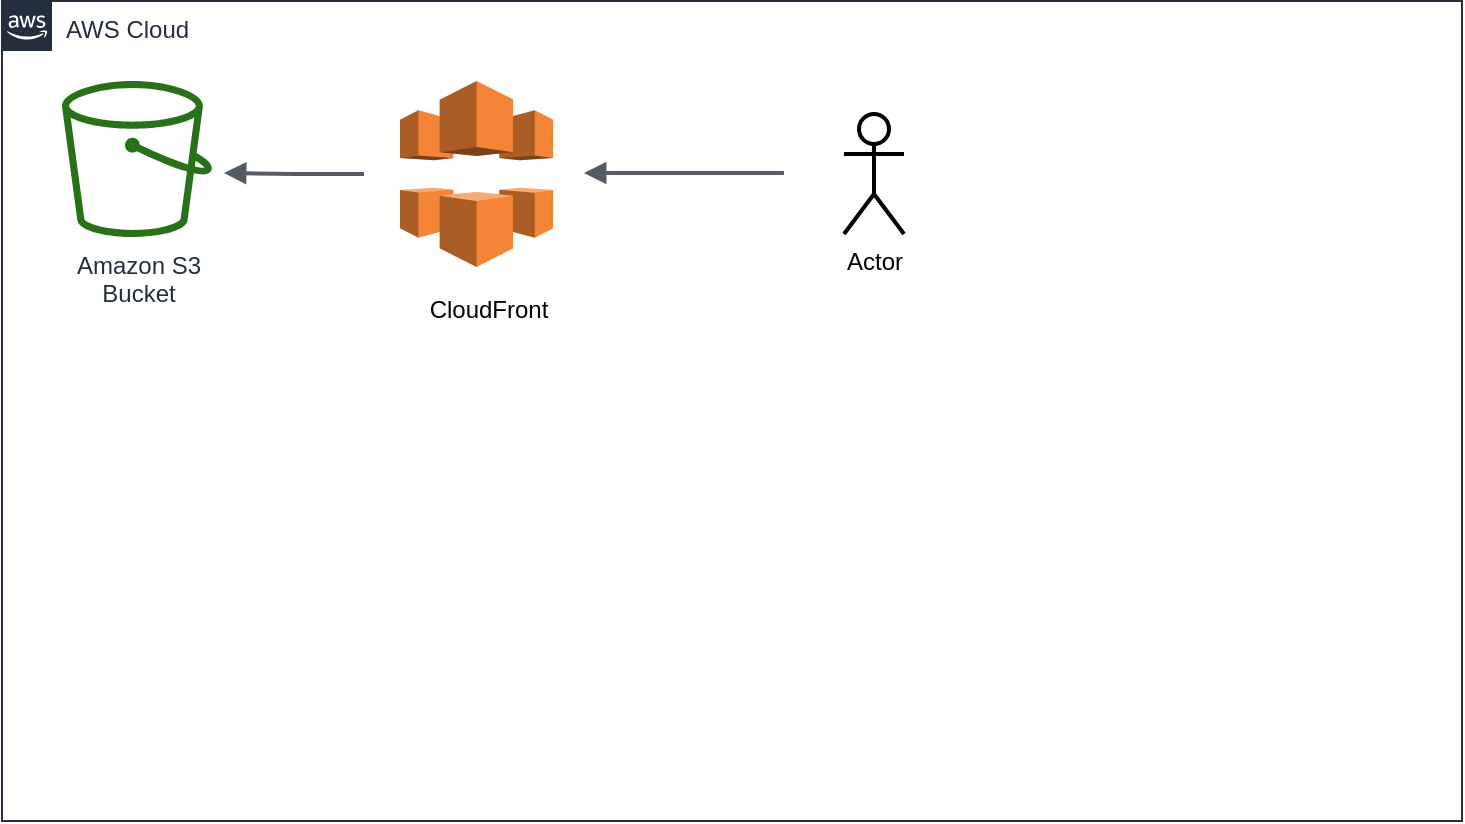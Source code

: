 <mxfile version="26.1.3">
  <diagram id="Ht1M8jgEwFfnCIfOTk4-" name="Page-1">
    <mxGraphModel dx="1378" dy="1574" grid="1" gridSize="10" guides="1" tooltips="1" connect="1" arrows="1" fold="1" page="1" pageScale="1" pageWidth="1169" pageHeight="827" math="0" shadow="0">
      <root>
        <mxCell id="0" />
        <mxCell id="1" parent="0" />
        <mxCell id="UEzPUAAOIrF-is8g5C7q-175" value="AWS Cloud" style="points=[[0,0],[0.25,0],[0.5,0],[0.75,0],[1,0],[1,0.25],[1,0.5],[1,0.75],[1,1],[0.75,1],[0.5,1],[0.25,1],[0,1],[0,0.75],[0,0.5],[0,0.25]];outlineConnect=0;gradientColor=none;html=1;whiteSpace=wrap;fontSize=12;fontStyle=0;shape=mxgraph.aws4.group;grIcon=mxgraph.aws4.group_aws_cloud_alt;strokeColor=#232F3E;fillColor=none;verticalAlign=top;align=left;spacingLeft=30;fontColor=#232F3E;dashed=0;labelBackgroundColor=#ffffff;container=1;pointerEvents=0;collapsible=0;recursiveResize=0;" parent="1" vertex="1">
          <mxGeometry x="219" y="-789.5" width="730" height="410" as="geometry" />
        </mxCell>
        <mxCell id="UpLP2Rx9WBwiuUU3cN9N-1" value="" style="outlineConnect=0;dashed=0;verticalLabelPosition=bottom;verticalAlign=top;align=center;html=1;shape=mxgraph.aws3.cloudfront;fillColor=#F58536;gradientColor=none;" vertex="1" parent="UEzPUAAOIrF-is8g5C7q-175">
          <mxGeometry x="199" y="40" width="76.5" height="93" as="geometry" />
        </mxCell>
        <mxCell id="UpLP2Rx9WBwiuUU3cN9N-5" value="" style="edgeStyle=orthogonalEdgeStyle;html=1;endArrow=none;elbow=vertical;startArrow=block;startFill=1;strokeColor=#545B64;rounded=0;strokeWidth=2;" edge="1" parent="UEzPUAAOIrF-is8g5C7q-175">
          <mxGeometry width="100" relative="1" as="geometry">
            <mxPoint x="291" y="86" as="sourcePoint" />
            <mxPoint x="391" y="86" as="targetPoint" />
          </mxGeometry>
        </mxCell>
        <mxCell id="UpLP2Rx9WBwiuUU3cN9N-7" value="" style="edgeStyle=orthogonalEdgeStyle;html=1;endArrow=none;elbow=vertical;startArrow=block;startFill=1;strokeColor=#545B64;rounded=0;strokeWidth=2;" edge="1" parent="UEzPUAAOIrF-is8g5C7q-175">
          <mxGeometry width="100" relative="1" as="geometry">
            <mxPoint x="111" y="86" as="sourcePoint" />
            <mxPoint x="181" y="86.5" as="targetPoint" />
          </mxGeometry>
        </mxCell>
        <mxCell id="UpLP2Rx9WBwiuUU3cN9N-8" value="&lt;div&gt;CloudFront&lt;/div&gt;" style="text;html=1;align=center;verticalAlign=middle;whiteSpace=wrap;rounded=0;" vertex="1" parent="UEzPUAAOIrF-is8g5C7q-175">
          <mxGeometry x="207.25" y="139.5" width="72.75" height="30" as="geometry" />
        </mxCell>
        <mxCell id="UpLP2Rx9WBwiuUU3cN9N-11" value="Actor" style="shape=umlActor;verticalLabelPosition=bottom;verticalAlign=top;html=1;outlineConnect=0;strokeWidth=2;" vertex="1" parent="UEzPUAAOIrF-is8g5C7q-175">
          <mxGeometry x="421" y="56.5" width="30" height="60" as="geometry" />
        </mxCell>
        <mxCell id="UEzPUAAOIrF-is8g5C7q-177" value="Amazon S3&lt;br&gt;Bucket&lt;br&gt;" style="outlineConnect=0;fontColor=#232F3E;gradientColor=none;fillColor=#277116;strokeColor=none;dashed=0;verticalLabelPosition=bottom;verticalAlign=top;align=center;html=1;fontSize=12;fontStyle=0;aspect=fixed;pointerEvents=1;shape=mxgraph.aws4.bucket;labelBackgroundColor=#ffffff;" parent="1" vertex="1">
          <mxGeometry x="249" y="-749.5" width="75" height="78" as="geometry" />
        </mxCell>
      </root>
    </mxGraphModel>
  </diagram>
</mxfile>
